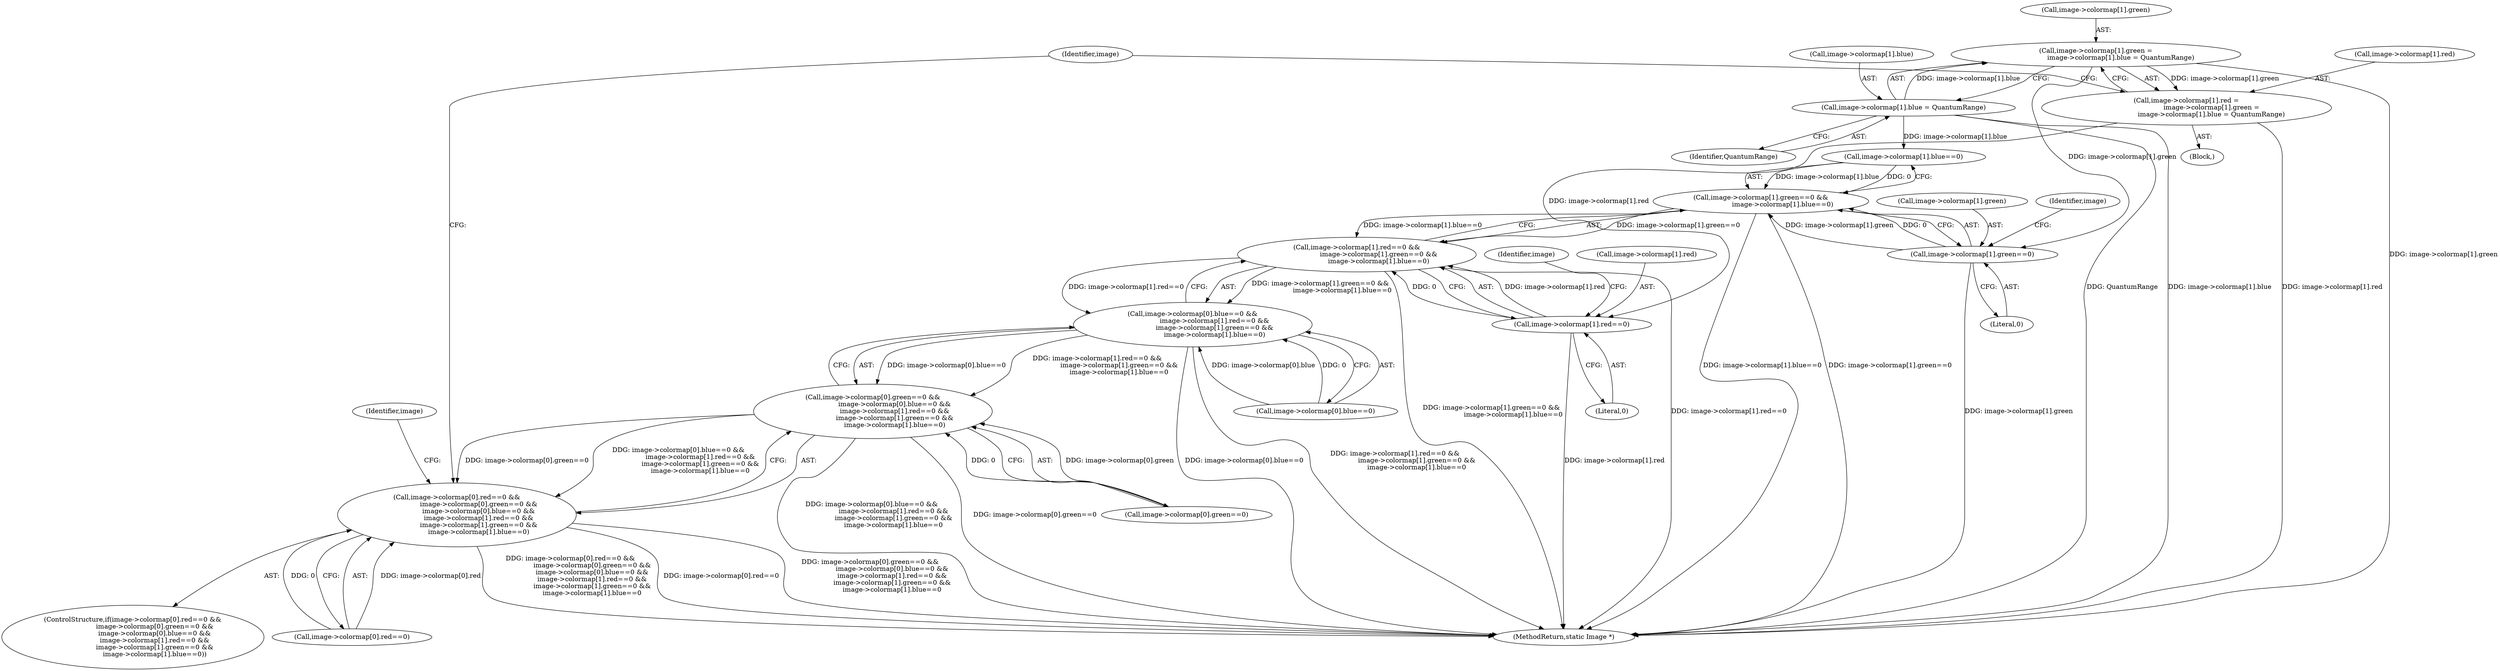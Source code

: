 digraph "0_ImageMagick_4eae304e773bad8a876c3c26fdffac24d4253ae4@pointer" {
"1001031" [label="(Call,image->colormap[1].green =\n                        image->colormap[1].blue = QuantumRange)"];
"1001039" [label="(Call,image->colormap[1].blue = QuantumRange)"];
"1001004" [label="(Call,image->colormap[1].green==0)"];
"1001003" [label="(Call,image->colormap[1].green==0 &&\n                     image->colormap[1].blue==0)"];
"1000993" [label="(Call,image->colormap[1].red==0 &&\n                     image->colormap[1].green==0 &&\n                     image->colormap[1].blue==0)"];
"1000983" [label="(Call,image->colormap[0].blue==0 &&\n                     image->colormap[1].red==0 &&\n                     image->colormap[1].green==0 &&\n                     image->colormap[1].blue==0)"];
"1000973" [label="(Call,image->colormap[0].green==0 &&\n                     image->colormap[0].blue==0 &&\n                     image->colormap[1].red==0 &&\n                     image->colormap[1].green==0 &&\n                     image->colormap[1].blue==0)"];
"1000963" [label="(Call,image->colormap[0].red==0 &&\n                     image->colormap[0].green==0 &&\n                     image->colormap[0].blue==0 &&\n                     image->colormap[1].red==0 &&\n                     image->colormap[1].green==0 &&\n                     image->colormap[1].blue==0)"];
"1001023" [label="(Call,image->colormap[1].red =\n                        image->colormap[1].green =\n                        image->colormap[1].blue = QuantumRange)"];
"1000994" [label="(Call,image->colormap[1].red==0)"];
"1001002" [label="(Literal,0)"];
"1001022" [label="(Block,)"];
"1001005" [label="(Call,image->colormap[1].green)"];
"1000994" [label="(Call,image->colormap[1].red==0)"];
"1000995" [label="(Call,image->colormap[1].red)"];
"1000993" [label="(Call,image->colormap[1].red==0 &&\n                     image->colormap[1].green==0 &&\n                     image->colormap[1].blue==0)"];
"1001017" [label="(Identifier,image)"];
"1000984" [label="(Call,image->colormap[0].blue==0)"];
"1000963" [label="(Call,image->colormap[0].red==0 &&\n                     image->colormap[0].green==0 &&\n                     image->colormap[0].blue==0 &&\n                     image->colormap[1].red==0 &&\n                     image->colormap[1].green==0 &&\n                     image->colormap[1].blue==0)"];
"1000983" [label="(Call,image->colormap[0].blue==0 &&\n                     image->colormap[1].red==0 &&\n                     image->colormap[1].green==0 &&\n                     image->colormap[1].blue==0)"];
"1000964" [label="(Call,image->colormap[0].red==0)"];
"1001003" [label="(Call,image->colormap[1].green==0 &&\n                     image->colormap[1].blue==0)"];
"1001012" [label="(Literal,0)"];
"1000973" [label="(Call,image->colormap[0].green==0 &&\n                     image->colormap[0].blue==0 &&\n                     image->colormap[1].red==0 &&\n                     image->colormap[1].green==0 &&\n                     image->colormap[1].blue==0)"];
"1001004" [label="(Call,image->colormap[1].green==0)"];
"1001027" [label="(Identifier,image)"];
"1001047" [label="(Identifier,QuantumRange)"];
"1001013" [label="(Call,image->colormap[1].blue==0)"];
"1001024" [label="(Call,image->colormap[1].red)"];
"1000974" [label="(Call,image->colormap[0].green==0)"];
"1001039" [label="(Call,image->colormap[1].blue = QuantumRange)"];
"1000962" [label="(ControlStructure,if(image->colormap[0].red==0 &&\n                     image->colormap[0].green==0 &&\n                     image->colormap[0].blue==0 &&\n                     image->colormap[1].red==0 &&\n                     image->colormap[1].green==0 &&\n                     image->colormap[1].blue==0))"];
"1001008" [label="(Identifier,image)"];
"1001031" [label="(Call,image->colormap[1].green =\n                        image->colormap[1].blue = QuantumRange)"];
"1001051" [label="(Identifier,image)"];
"1001040" [label="(Call,image->colormap[1].blue)"];
"1001032" [label="(Call,image->colormap[1].green)"];
"1001954" [label="(MethodReturn,static Image *)"];
"1001023" [label="(Call,image->colormap[1].red =\n                        image->colormap[1].green =\n                        image->colormap[1].blue = QuantumRange)"];
"1001031" -> "1001023"  [label="AST: "];
"1001031" -> "1001039"  [label="CFG: "];
"1001032" -> "1001031"  [label="AST: "];
"1001039" -> "1001031"  [label="AST: "];
"1001023" -> "1001031"  [label="CFG: "];
"1001031" -> "1001954"  [label="DDG: image->colormap[1].green"];
"1001031" -> "1001004"  [label="DDG: image->colormap[1].green"];
"1001031" -> "1001023"  [label="DDG: image->colormap[1].green"];
"1001039" -> "1001031"  [label="DDG: image->colormap[1].blue"];
"1001039" -> "1001047"  [label="CFG: "];
"1001040" -> "1001039"  [label="AST: "];
"1001047" -> "1001039"  [label="AST: "];
"1001039" -> "1001954"  [label="DDG: image->colormap[1].blue"];
"1001039" -> "1001954"  [label="DDG: QuantumRange"];
"1001039" -> "1001013"  [label="DDG: image->colormap[1].blue"];
"1001004" -> "1001003"  [label="AST: "];
"1001004" -> "1001012"  [label="CFG: "];
"1001005" -> "1001004"  [label="AST: "];
"1001012" -> "1001004"  [label="AST: "];
"1001017" -> "1001004"  [label="CFG: "];
"1001003" -> "1001004"  [label="CFG: "];
"1001004" -> "1001954"  [label="DDG: image->colormap[1].green"];
"1001004" -> "1001003"  [label="DDG: image->colormap[1].green"];
"1001004" -> "1001003"  [label="DDG: 0"];
"1001003" -> "1000993"  [label="AST: "];
"1001003" -> "1001013"  [label="CFG: "];
"1001013" -> "1001003"  [label="AST: "];
"1000993" -> "1001003"  [label="CFG: "];
"1001003" -> "1001954"  [label="DDG: image->colormap[1].green==0"];
"1001003" -> "1001954"  [label="DDG: image->colormap[1].blue==0"];
"1001003" -> "1000993"  [label="DDG: image->colormap[1].green==0"];
"1001003" -> "1000993"  [label="DDG: image->colormap[1].blue==0"];
"1001013" -> "1001003"  [label="DDG: image->colormap[1].blue"];
"1001013" -> "1001003"  [label="DDG: 0"];
"1000993" -> "1000983"  [label="AST: "];
"1000993" -> "1000994"  [label="CFG: "];
"1000994" -> "1000993"  [label="AST: "];
"1000983" -> "1000993"  [label="CFG: "];
"1000993" -> "1001954"  [label="DDG: image->colormap[1].green==0 &&\n                     image->colormap[1].blue==0"];
"1000993" -> "1001954"  [label="DDG: image->colormap[1].red==0"];
"1000993" -> "1000983"  [label="DDG: image->colormap[1].red==0"];
"1000993" -> "1000983"  [label="DDG: image->colormap[1].green==0 &&\n                     image->colormap[1].blue==0"];
"1000994" -> "1000993"  [label="DDG: image->colormap[1].red"];
"1000994" -> "1000993"  [label="DDG: 0"];
"1000983" -> "1000973"  [label="AST: "];
"1000983" -> "1000984"  [label="CFG: "];
"1000984" -> "1000983"  [label="AST: "];
"1000973" -> "1000983"  [label="CFG: "];
"1000983" -> "1001954"  [label="DDG: image->colormap[0].blue==0"];
"1000983" -> "1001954"  [label="DDG: image->colormap[1].red==0 &&\n                     image->colormap[1].green==0 &&\n                     image->colormap[1].blue==0"];
"1000983" -> "1000973"  [label="DDG: image->colormap[0].blue==0"];
"1000983" -> "1000973"  [label="DDG: image->colormap[1].red==0 &&\n                     image->colormap[1].green==0 &&\n                     image->colormap[1].blue==0"];
"1000984" -> "1000983"  [label="DDG: image->colormap[0].blue"];
"1000984" -> "1000983"  [label="DDG: 0"];
"1000973" -> "1000963"  [label="AST: "];
"1000973" -> "1000974"  [label="CFG: "];
"1000974" -> "1000973"  [label="AST: "];
"1000963" -> "1000973"  [label="CFG: "];
"1000973" -> "1001954"  [label="DDG: image->colormap[0].green==0"];
"1000973" -> "1001954"  [label="DDG: image->colormap[0].blue==0 &&\n                     image->colormap[1].red==0 &&\n                     image->colormap[1].green==0 &&\n                     image->colormap[1].blue==0"];
"1000973" -> "1000963"  [label="DDG: image->colormap[0].green==0"];
"1000973" -> "1000963"  [label="DDG: image->colormap[0].blue==0 &&\n                     image->colormap[1].red==0 &&\n                     image->colormap[1].green==0 &&\n                     image->colormap[1].blue==0"];
"1000974" -> "1000973"  [label="DDG: image->colormap[0].green"];
"1000974" -> "1000973"  [label="DDG: 0"];
"1000963" -> "1000962"  [label="AST: "];
"1000963" -> "1000964"  [label="CFG: "];
"1000964" -> "1000963"  [label="AST: "];
"1001027" -> "1000963"  [label="CFG: "];
"1001051" -> "1000963"  [label="CFG: "];
"1000963" -> "1001954"  [label="DDG: image->colormap[0].red==0"];
"1000963" -> "1001954"  [label="DDG: image->colormap[0].green==0 &&\n                     image->colormap[0].blue==0 &&\n                     image->colormap[1].red==0 &&\n                     image->colormap[1].green==0 &&\n                     image->colormap[1].blue==0"];
"1000963" -> "1001954"  [label="DDG: image->colormap[0].red==0 &&\n                     image->colormap[0].green==0 &&\n                     image->colormap[0].blue==0 &&\n                     image->colormap[1].red==0 &&\n                     image->colormap[1].green==0 &&\n                     image->colormap[1].blue==0"];
"1000964" -> "1000963"  [label="DDG: image->colormap[0].red"];
"1000964" -> "1000963"  [label="DDG: 0"];
"1001023" -> "1001022"  [label="AST: "];
"1001024" -> "1001023"  [label="AST: "];
"1001051" -> "1001023"  [label="CFG: "];
"1001023" -> "1001954"  [label="DDG: image->colormap[1].red"];
"1001023" -> "1000994"  [label="DDG: image->colormap[1].red"];
"1000994" -> "1001002"  [label="CFG: "];
"1000995" -> "1000994"  [label="AST: "];
"1001002" -> "1000994"  [label="AST: "];
"1001008" -> "1000994"  [label="CFG: "];
"1000994" -> "1001954"  [label="DDG: image->colormap[1].red"];
}
